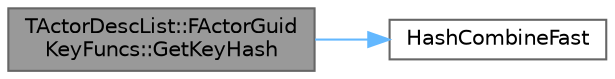 digraph "TActorDescList::FActorGuidKeyFuncs::GetKeyHash"
{
 // INTERACTIVE_SVG=YES
 // LATEX_PDF_SIZE
  bgcolor="transparent";
  edge [fontname=Helvetica,fontsize=10,labelfontname=Helvetica,labelfontsize=10];
  node [fontname=Helvetica,fontsize=10,shape=box,height=0.2,width=0.4];
  rankdir="LR";
  Node1 [id="Node000001",label="TActorDescList::FActorGuid\lKeyFuncs::GetKeyHash",height=0.2,width=0.4,color="gray40", fillcolor="grey60", style="filled", fontcolor="black",tooltip=" "];
  Node1 -> Node2 [id="edge1_Node000001_Node000002",color="steelblue1",style="solid",tooltip=" "];
  Node2 [id="Node000002",label="HashCombineFast",height=0.2,width=0.4,color="grey40", fillcolor="white", style="filled",URL="$d1/d62/TypeHash_8h.html#a05e4a809047bdb0bb60b0bd8b7633bd5",tooltip="Combines two hash values to get a third."];
}
